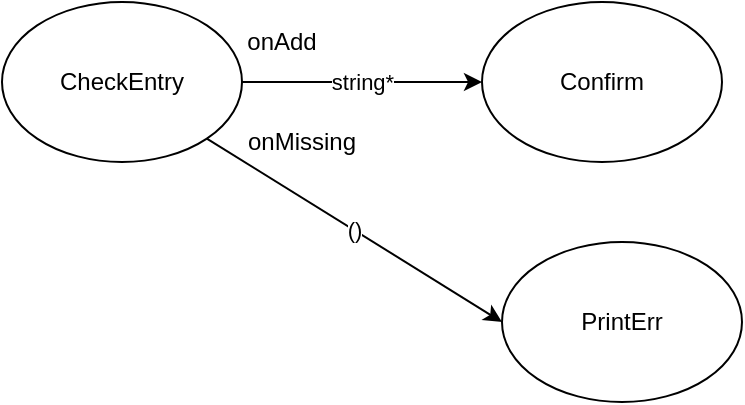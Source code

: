 <mxfile version="13.10.0" type="embed">
    <diagram id="ggBJ9PZTsGTvSFdzvbWc" name="Page-1">
        <mxGraphModel dx="731" dy="363" grid="1" gridSize="10" guides="1" tooltips="1" connect="1" arrows="1" fold="1" page="1" pageScale="1" pageWidth="1169" pageHeight="827" math="0" shadow="0">
            <root>
                <mxCell id="0"/>
                <mxCell id="1" parent="0"/>
                <mxCell id="4" value="string*" style="edgeStyle=orthogonalEdgeStyle;rounded=0;orthogonalLoop=1;jettySize=auto;html=1;exitX=1;exitY=0.5;exitDx=0;exitDy=0;entryX=0;entryY=0.5;entryDx=0;entryDy=0;" edge="1" parent="1" source="2" target="3">
                    <mxGeometry relative="1" as="geometry"/>
                </mxCell>
                <mxCell id="7" value="()" style="rounded=0;orthogonalLoop=1;jettySize=auto;html=1;exitX=1;exitY=1;exitDx=0;exitDy=0;entryX=0;entryY=0.5;entryDx=0;entryDy=0;" edge="1" parent="1" source="2" target="6">
                    <mxGeometry relative="1" as="geometry"/>
                </mxCell>
                <mxCell id="2" value="CheckEntry" style="ellipse;whiteSpace=wrap;html=1;" vertex="1" parent="1">
                    <mxGeometry x="160" y="80" width="120" height="80" as="geometry"/>
                </mxCell>
                <mxCell id="3" value="Confirm" style="ellipse;whiteSpace=wrap;html=1;" vertex="1" parent="1">
                    <mxGeometry x="400" y="80" width="120" height="80" as="geometry"/>
                </mxCell>
                <mxCell id="5" value="onAdd" style="text;html=1;strokeColor=none;fillColor=none;align=center;verticalAlign=middle;whiteSpace=wrap;rounded=0;" vertex="1" parent="1">
                    <mxGeometry x="280" y="90" width="40" height="20" as="geometry"/>
                </mxCell>
                <mxCell id="6" value="PrintErr" style="ellipse;whiteSpace=wrap;html=1;" vertex="1" parent="1">
                    <mxGeometry x="410" y="200" width="120" height="80" as="geometry"/>
                </mxCell>
                <mxCell id="9" value="onMissing" style="text;html=1;strokeColor=none;fillColor=none;align=center;verticalAlign=middle;whiteSpace=wrap;rounded=0;" vertex="1" parent="1">
                    <mxGeometry x="290" y="140" width="40" height="20" as="geometry"/>
                </mxCell>
            </root>
        </mxGraphModel>
    </diagram>
</mxfile>